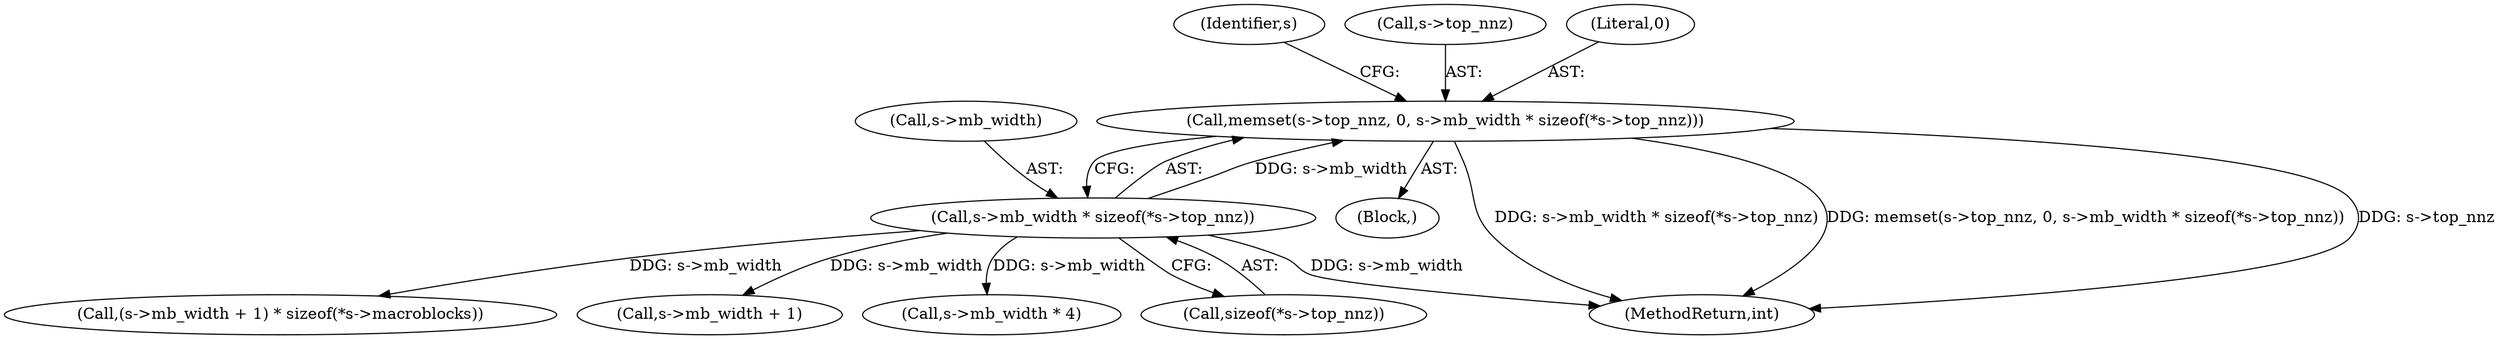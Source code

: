 digraph "0_FFmpeg_6b5d3fb26fb4be48e4966e4b1d97c2165538d4ef@API" {
"1000558" [label="(Call,memset(s->top_nnz, 0, s->mb_width * sizeof(*s->top_nnz)))"];
"1000563" [label="(Call,s->mb_width * sizeof(*s->top_nnz))"];
"1000563" [label="(Call,s->mb_width * sizeof(*s->top_nnz))"];
"1000564" [label="(Call,s->mb_width)"];
"1000590" [label="(Call,(s->mb_width + 1) * sizeof(*s->macroblocks))"];
"1000558" [label="(Call,memset(s->top_nnz, 0, s->mb_width * sizeof(*s->top_nnz)))"];
"1000108" [label="(Block,)"];
"1000877" [label="(MethodReturn,int)"];
"1000575" [label="(Identifier,s)"];
"1000559" [label="(Call,s->top_nnz)"];
"1000591" [label="(Call,s->mb_width + 1)"];
"1000615" [label="(Call,s->mb_width * 4)"];
"1000562" [label="(Literal,0)"];
"1000567" [label="(Call,sizeof(*s->top_nnz))"];
"1000558" -> "1000108"  [label="AST: "];
"1000558" -> "1000563"  [label="CFG: "];
"1000559" -> "1000558"  [label="AST: "];
"1000562" -> "1000558"  [label="AST: "];
"1000563" -> "1000558"  [label="AST: "];
"1000575" -> "1000558"  [label="CFG: "];
"1000558" -> "1000877"  [label="DDG: s->mb_width * sizeof(*s->top_nnz)"];
"1000558" -> "1000877"  [label="DDG: memset(s->top_nnz, 0, s->mb_width * sizeof(*s->top_nnz))"];
"1000558" -> "1000877"  [label="DDG: s->top_nnz"];
"1000563" -> "1000558"  [label="DDG: s->mb_width"];
"1000563" -> "1000567"  [label="CFG: "];
"1000564" -> "1000563"  [label="AST: "];
"1000567" -> "1000563"  [label="AST: "];
"1000563" -> "1000877"  [label="DDG: s->mb_width"];
"1000563" -> "1000590"  [label="DDG: s->mb_width"];
"1000563" -> "1000591"  [label="DDG: s->mb_width"];
"1000563" -> "1000615"  [label="DDG: s->mb_width"];
}
